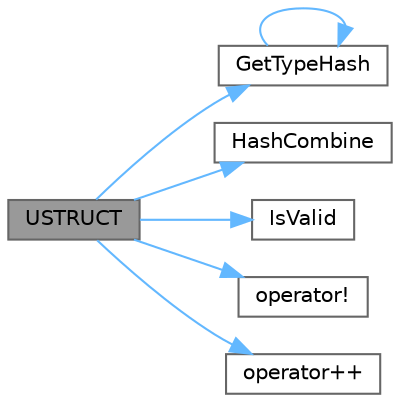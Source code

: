 digraph "USTRUCT"
{
 // INTERACTIVE_SVG=YES
 // LATEX_PDF_SIZE
  bgcolor="transparent";
  edge [fontname=Helvetica,fontsize=10,labelfontname=Helvetica,labelfontsize=10];
  node [fontname=Helvetica,fontsize=10,shape=box,height=0.2,width=0.4];
  rankdir="LR";
  Node1 [id="Node000001",label="USTRUCT",height=0.2,width=0.4,color="gray40", fillcolor="grey60", style="filled", fontcolor="black",tooltip="The execute context is used for mutable nodes to indicate execution order."];
  Node1 -> Node2 [id="edge1_Node000001_Node000002",color="steelblue1",style="solid",tooltip=" "];
  Node2 [id="Node000002",label="GetTypeHash",height=0.2,width=0.4,color="grey40", fillcolor="white", style="filled",URL="$da/d67/GameplayCue__Types_8h.html#a42de5c90665889198120ab799daf7abe",tooltip=" "];
  Node2 -> Node2 [id="edge2_Node000002_Node000002",color="steelblue1",style="solid",tooltip=" "];
  Node1 -> Node3 [id="edge3_Node000001_Node000003",color="steelblue1",style="solid",tooltip=" "];
  Node3 [id="Node000003",label="HashCombine",height=0.2,width=0.4,color="grey40", fillcolor="white", style="filled",URL="$d1/d62/TypeHash_8h.html#a6e32bf5278bd0674fe161b006c21e854",tooltip="Combines two hash values to get a third."];
  Node1 -> Node4 [id="edge4_Node000001_Node000004",color="steelblue1",style="solid",tooltip=" "];
  Node4 [id="Node000004",label="IsValid",height=0.2,width=0.4,color="grey40", fillcolor="white", style="filled",URL="$d2/d4c/LiveLinkTypes_8h.html#ac532c4b500b1a85ea22217f2c65a70ed",tooltip=" "];
  Node1 -> Node5 [id="edge5_Node000001_Node000005",color="steelblue1",style="solid",tooltip=" "];
  Node5 [id="Node000005",label="operator!",height=0.2,width=0.4,color="grey40", fillcolor="white", style="filled",URL="$d0/d40/UVToolSelectionAPI_8h.html#ab12a5714fa6937f1443678d7e7926d95",tooltip=" "];
  Node1 -> Node6 [id="edge6_Node000001_Node000006",color="steelblue1",style="solid",tooltip=" "];
  Node6 [id="Node000006",label="operator++",height=0.2,width=0.4,color="grey40", fillcolor="white", style="filled",URL="$d6/d84/GenericPlatform_8h.html#a2eef7bcd437943e9a9976d7cec3f499b",tooltip=" "];
}
